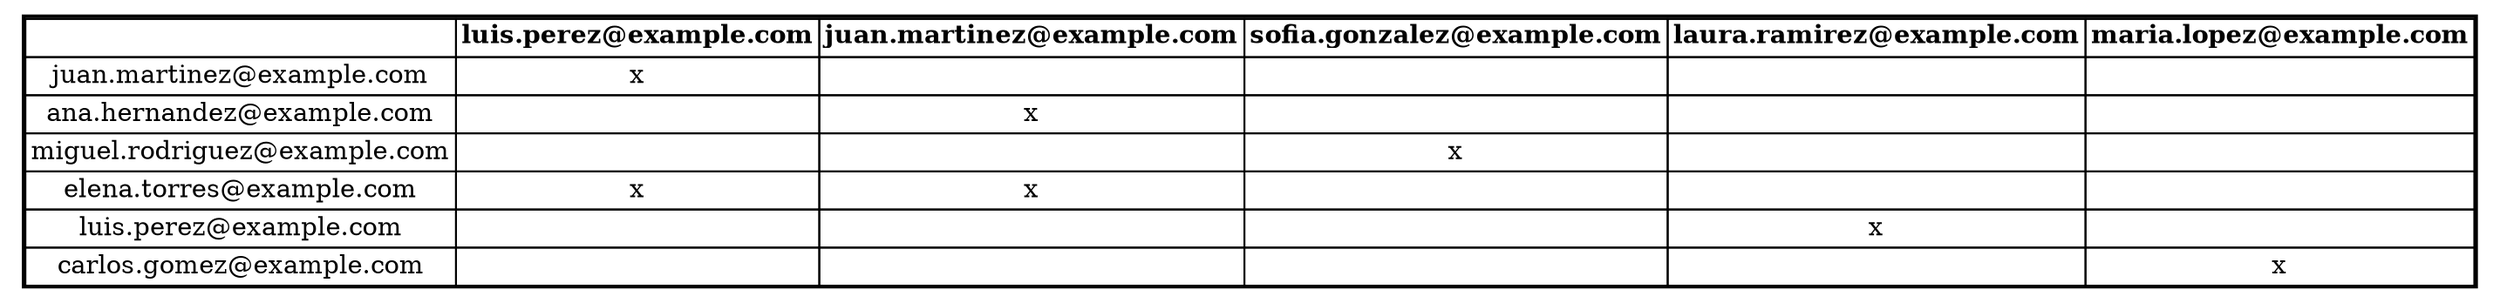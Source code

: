 digraph G {
node [shape=plaintext];
RELACIONES_DE_AMISTAD [label=<
<table border='2' cellborder='1' cellspacing='0'>
<tr><td></td><td><b>luis.perez@example.com</b></td><td><b>juan.martinez@example.com</b></td><td><b>sofia.gonzalez@example.com</b></td><td><b>laura.ramirez@example.com</b></td><td><b>maria.lopez@example.com</b></td></tr>
<tr><td>juan.martinez@example.com</td><td>x</td><td></td><td></td><td></td><td></td></tr>
<tr><td>ana.hernandez@example.com</td><td></td><td>x</td><td></td><td></td><td></td></tr>
<tr><td>miguel.rodriguez@example.com</td><td></td><td></td><td>x</td><td></td><td></td></tr>
<tr><td>elena.torres@example.com</td><td>x</td><td>x</td><td></td><td></td><td></td></tr>
<tr><td>luis.perez@example.com</td><td></td><td></td><td></td><td>x</td><td></td></tr>
<tr><td>carlos.gomez@example.com</td><td></td><td></td><td></td><td></td><td>x</td></tr>
</table>>];
}
